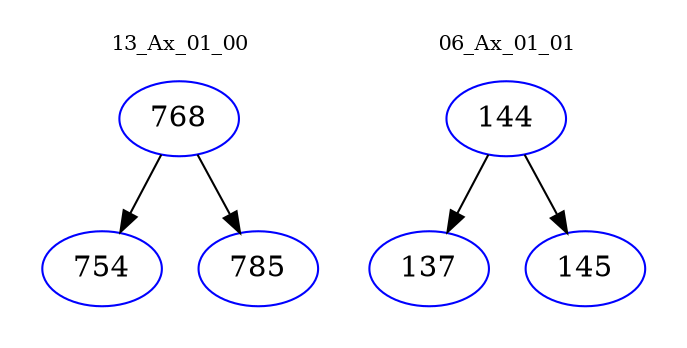 digraph{
subgraph cluster_0 {
color = white
label = "13_Ax_01_00";
fontsize=10;
T0_768 [label="768", color="blue"]
T0_768 -> T0_754 [color="black"]
T0_754 [label="754", color="blue"]
T0_768 -> T0_785 [color="black"]
T0_785 [label="785", color="blue"]
}
subgraph cluster_1 {
color = white
label = "06_Ax_01_01";
fontsize=10;
T1_144 [label="144", color="blue"]
T1_144 -> T1_137 [color="black"]
T1_137 [label="137", color="blue"]
T1_144 -> T1_145 [color="black"]
T1_145 [label="145", color="blue"]
}
}
